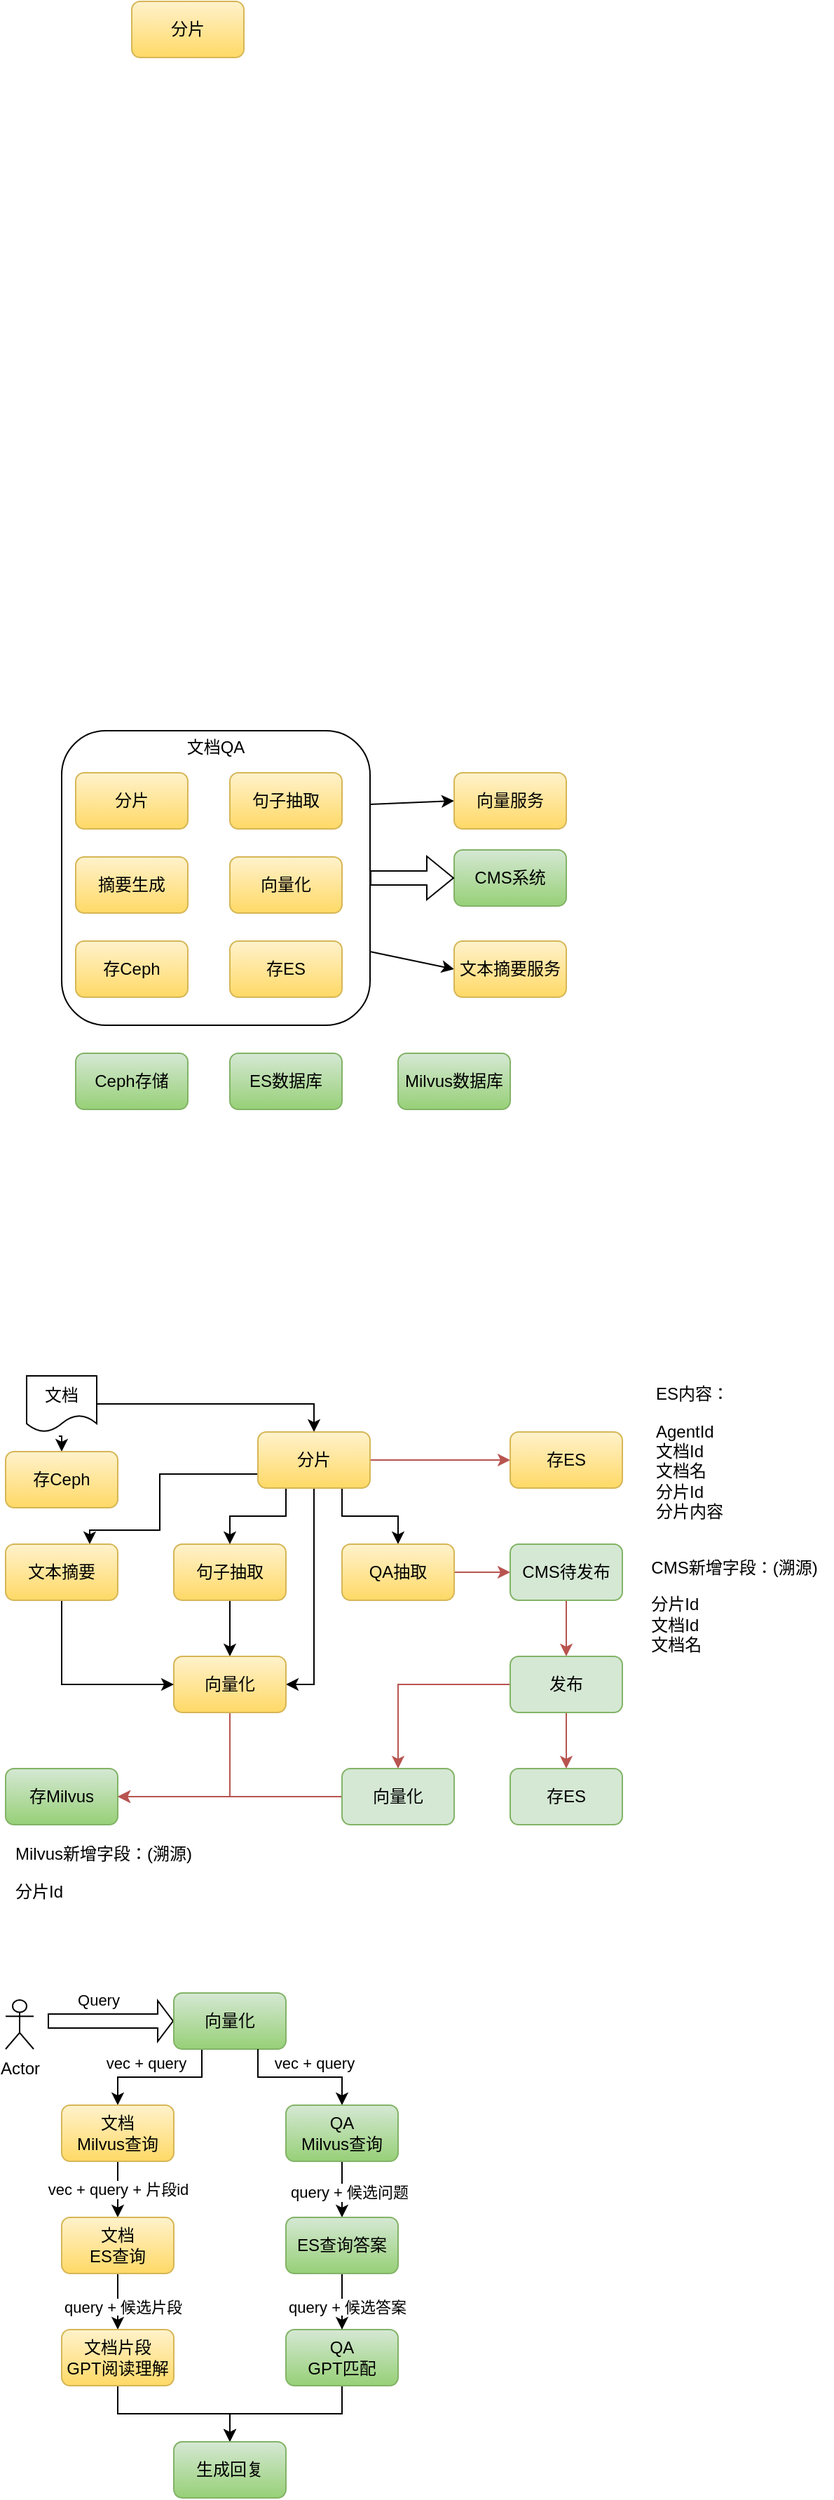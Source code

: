 <mxfile version="21.6.5" type="github">
  <diagram name="第 1 页" id="VAXkkfN3yXfzUiDOJ94b">
    <mxGraphModel dx="1434" dy="1927" grid="1" gridSize="10" guides="1" tooltips="1" connect="1" arrows="1" fold="1" page="1" pageScale="1" pageWidth="827" pageHeight="1169" math="0" shadow="0">
      <root>
        <mxCell id="0" />
        <mxCell id="1" parent="0" />
        <mxCell id="JsQhKpP70sVBwvGAXee8-13" style="rounded=0;orthogonalLoop=1;jettySize=auto;html=1;exitX=1;exitY=0.25;exitDx=0;exitDy=0;entryX=0;entryY=0.5;entryDx=0;entryDy=0;" edge="1" parent="1" source="JsQhKpP70sVBwvGAXee8-1" target="JsQhKpP70sVBwvGAXee8-6">
          <mxGeometry relative="1" as="geometry" />
        </mxCell>
        <mxCell id="JsQhKpP70sVBwvGAXee8-14" style="rounded=0;orthogonalLoop=1;jettySize=auto;html=1;exitX=1;exitY=0.75;exitDx=0;exitDy=0;entryX=0;entryY=0.5;entryDx=0;entryDy=0;" edge="1" parent="1" source="JsQhKpP70sVBwvGAXee8-1" target="JsQhKpP70sVBwvGAXee8-7">
          <mxGeometry relative="1" as="geometry" />
        </mxCell>
        <mxCell id="JsQhKpP70sVBwvGAXee8-1" value="&lt;div data-docx-has-block-data=&quot;false&quot; data-page-id=&quot;IavKd3UYRoMr8fxOqR1cjn0Enic&quot;&gt;&lt;div class=&quot;old-record-id-GwW4dI3B1oziIux4xi4cpaWLn6g&quot; style=&quot;&quot;&gt;文档QA&lt;/div&gt;&lt;div class=&quot;old-record-id-GwW4dI3B1oziIux4xi4cpaWLn6g&quot; style=&quot;&quot;&gt;&lt;br&gt;&lt;/div&gt;&lt;div class=&quot;old-record-id-GwW4dI3B1oziIux4xi4cpaWLn6g&quot; style=&quot;&quot;&gt;&lt;br&gt;&lt;/div&gt;&lt;div class=&quot;old-record-id-GwW4dI3B1oziIux4xi4cpaWLn6g&quot; style=&quot;&quot;&gt;&lt;br&gt;&lt;/div&gt;&lt;div class=&quot;old-record-id-GwW4dI3B1oziIux4xi4cpaWLn6g&quot; style=&quot;&quot;&gt;&lt;br&gt;&lt;/div&gt;&lt;div class=&quot;old-record-id-GwW4dI3B1oziIux4xi4cpaWLn6g&quot; style=&quot;&quot;&gt;&lt;br&gt;&lt;/div&gt;&lt;div class=&quot;old-record-id-GwW4dI3B1oziIux4xi4cpaWLn6g&quot; style=&quot;&quot;&gt;&lt;br&gt;&lt;/div&gt;&lt;div class=&quot;old-record-id-GwW4dI3B1oziIux4xi4cpaWLn6g&quot; style=&quot;&quot;&gt;&lt;br&gt;&lt;/div&gt;&lt;div class=&quot;old-record-id-GwW4dI3B1oziIux4xi4cpaWLn6g&quot; style=&quot;&quot;&gt;&lt;br&gt;&lt;/div&gt;&lt;div class=&quot;old-record-id-GwW4dI3B1oziIux4xi4cpaWLn6g&quot; style=&quot;&quot;&gt;&lt;br&gt;&lt;/div&gt;&lt;div class=&quot;old-record-id-GwW4dI3B1oziIux4xi4cpaWLn6g&quot; style=&quot;&quot;&gt;&lt;br&gt;&lt;/div&gt;&lt;div class=&quot;old-record-id-GwW4dI3B1oziIux4xi4cpaWLn6g&quot; style=&quot;&quot;&gt;&lt;br&gt;&lt;/div&gt;&lt;div class=&quot;old-record-id-GwW4dI3B1oziIux4xi4cpaWLn6g&quot; style=&quot;&quot;&gt;&lt;br&gt;&lt;/div&gt;&lt;div class=&quot;old-record-id-GwW4dI3B1oziIux4xi4cpaWLn6g&quot; style=&quot;&quot;&gt;&lt;br&gt;&lt;/div&gt;&lt;/div&gt;" style="rounded=1;whiteSpace=wrap;html=1;fillColor=none;" vertex="1" parent="1">
          <mxGeometry x="80" y="130" width="220" height="210" as="geometry" />
        </mxCell>
        <mxCell id="MwvR7IS0rDGGBposnLcL-12" style="edgeStyle=orthogonalEdgeStyle;rounded=0;orthogonalLoop=1;jettySize=auto;html=1;exitX=0.5;exitY=1;exitDx=0;exitDy=0;entryX=0.5;entryY=0;entryDx=0;entryDy=0;" parent="1" source="MwvR7IS0rDGGBposnLcL-1" target="MwvR7IS0rDGGBposnLcL-11" edge="1">
          <mxGeometry relative="1" as="geometry" />
        </mxCell>
        <mxCell id="MwvR7IS0rDGGBposnLcL-1" value="句子抽取" style="rounded=1;whiteSpace=wrap;html=1;fillColor=#fff2cc;gradientColor=#ffd966;strokeColor=#d6b656;" parent="1" vertex="1">
          <mxGeometry x="160" y="710" width="80" height="40" as="geometry" />
        </mxCell>
        <mxCell id="MwvR7IS0rDGGBposnLcL-16" style="edgeStyle=orthogonalEdgeStyle;rounded=0;orthogonalLoop=1;jettySize=auto;html=1;exitX=0.46;exitY=1.075;exitDx=0;exitDy=0;entryX=0.5;entryY=0;entryDx=0;entryDy=0;exitPerimeter=0;" parent="1" source="MwvR7IS0rDGGBposnLcL-2" target="MwvR7IS0rDGGBposnLcL-14" edge="1">
          <mxGeometry relative="1" as="geometry">
            <Array as="points">
              <mxPoint x="80" y="633" />
            </Array>
          </mxGeometry>
        </mxCell>
        <mxCell id="MwvR7IS0rDGGBposnLcL-17" style="edgeStyle=orthogonalEdgeStyle;rounded=0;orthogonalLoop=1;jettySize=auto;html=1;exitX=1;exitY=0.5;exitDx=0;exitDy=0;entryX=0.5;entryY=0;entryDx=0;entryDy=0;" parent="1" source="MwvR7IS0rDGGBposnLcL-2" target="MwvR7IS0rDGGBposnLcL-7" edge="1">
          <mxGeometry relative="1" as="geometry" />
        </mxCell>
        <mxCell id="MwvR7IS0rDGGBposnLcL-2" value="文档" style="shape=document;whiteSpace=wrap;html=1;boundedLbl=1;" parent="1" vertex="1">
          <mxGeometry x="55" y="590" width="50" height="40" as="geometry" />
        </mxCell>
        <mxCell id="MwvR7IS0rDGGBposnLcL-9" style="edgeStyle=orthogonalEdgeStyle;rounded=0;orthogonalLoop=1;jettySize=auto;html=1;exitX=0.25;exitY=1;exitDx=0;exitDy=0;entryX=0.5;entryY=0;entryDx=0;entryDy=0;" parent="1" source="MwvR7IS0rDGGBposnLcL-7" target="MwvR7IS0rDGGBposnLcL-1" edge="1">
          <mxGeometry relative="1" as="geometry" />
        </mxCell>
        <mxCell id="MwvR7IS0rDGGBposnLcL-10" style="edgeStyle=orthogonalEdgeStyle;rounded=0;orthogonalLoop=1;jettySize=auto;html=1;exitX=0.75;exitY=1;exitDx=0;exitDy=0;" parent="1" source="MwvR7IS0rDGGBposnLcL-7" target="MwvR7IS0rDGGBposnLcL-8" edge="1">
          <mxGeometry relative="1" as="geometry" />
        </mxCell>
        <mxCell id="MwvR7IS0rDGGBposnLcL-19" style="edgeStyle=orthogonalEdgeStyle;rounded=0;orthogonalLoop=1;jettySize=auto;html=1;exitX=1;exitY=0.5;exitDx=0;exitDy=0;entryX=0;entryY=0.5;entryDx=0;entryDy=0;fillColor=#f8cecc;gradientColor=#ea6b66;strokeColor=#b85450;" parent="1" source="MwvR7IS0rDGGBposnLcL-7" target="MwvR7IS0rDGGBposnLcL-18" edge="1">
          <mxGeometry relative="1" as="geometry" />
        </mxCell>
        <mxCell id="0MtGEua7XknT2rirbN3q-13" style="edgeStyle=orthogonalEdgeStyle;rounded=0;orthogonalLoop=1;jettySize=auto;html=1;exitX=0.5;exitY=1;exitDx=0;exitDy=0;entryX=1;entryY=0.5;entryDx=0;entryDy=0;" parent="1" source="MwvR7IS0rDGGBposnLcL-7" target="MwvR7IS0rDGGBposnLcL-11" edge="1">
          <mxGeometry relative="1" as="geometry" />
        </mxCell>
        <mxCell id="JsQhKpP70sVBwvGAXee8-9" style="edgeStyle=orthogonalEdgeStyle;rounded=0;orthogonalLoop=1;jettySize=auto;html=1;exitX=0;exitY=0.75;exitDx=0;exitDy=0;entryX=0.75;entryY=0;entryDx=0;entryDy=0;" edge="1" parent="1" source="MwvR7IS0rDGGBposnLcL-7" target="JsQhKpP70sVBwvGAXee8-8">
          <mxGeometry relative="1" as="geometry">
            <Array as="points">
              <mxPoint x="150" y="660" />
              <mxPoint x="150" y="700" />
              <mxPoint x="100" y="700" />
            </Array>
          </mxGeometry>
        </mxCell>
        <mxCell id="MwvR7IS0rDGGBposnLcL-7" value="分片" style="rounded=1;whiteSpace=wrap;html=1;fillColor=#fff2cc;gradientColor=#ffd966;strokeColor=#d6b656;" parent="1" vertex="1">
          <mxGeometry x="220" y="630" width="80" height="40" as="geometry" />
        </mxCell>
        <mxCell id="MwvR7IS0rDGGBposnLcL-13" style="edgeStyle=orthogonalEdgeStyle;rounded=0;orthogonalLoop=1;jettySize=auto;html=1;exitX=0.5;exitY=1;exitDx=0;exitDy=0;entryX=0.5;entryY=0;entryDx=0;entryDy=0;fillColor=#f8cecc;gradientColor=#ea6b66;strokeColor=#b85450;" parent="1" source="0MtGEua7XknT2rirbN3q-4" target="0MtGEua7XknT2rirbN3q-1" edge="1">
          <mxGeometry relative="1" as="geometry" />
        </mxCell>
        <mxCell id="0MtGEua7XknT2rirbN3q-5" style="edgeStyle=orthogonalEdgeStyle;rounded=0;orthogonalLoop=1;jettySize=auto;html=1;exitX=1;exitY=0.5;exitDx=0;exitDy=0;entryX=0;entryY=0.5;entryDx=0;entryDy=0;fillColor=#f8cecc;gradientColor=#ea6b66;strokeColor=#b85450;" parent="1" source="MwvR7IS0rDGGBposnLcL-8" target="0MtGEua7XknT2rirbN3q-4" edge="1">
          <mxGeometry relative="1" as="geometry" />
        </mxCell>
        <mxCell id="MwvR7IS0rDGGBposnLcL-8" value="QA抽取" style="rounded=1;whiteSpace=wrap;html=1;fillColor=#fff2cc;gradientColor=#ffd966;strokeColor=#d6b656;" parent="1" vertex="1">
          <mxGeometry x="280" y="710" width="80" height="40" as="geometry" />
        </mxCell>
        <mxCell id="0MtGEua7XknT2rirbN3q-3" style="edgeStyle=orthogonalEdgeStyle;rounded=0;orthogonalLoop=1;jettySize=auto;html=1;exitX=0.5;exitY=1;exitDx=0;exitDy=0;entryX=1;entryY=0.5;entryDx=0;entryDy=0;fillColor=#f8cecc;gradientColor=#ea6b66;strokeColor=#b85450;" parent="1" source="MwvR7IS0rDGGBposnLcL-11" target="0MtGEua7XknT2rirbN3q-2" edge="1">
          <mxGeometry relative="1" as="geometry" />
        </mxCell>
        <mxCell id="MwvR7IS0rDGGBposnLcL-11" value="向量化" style="rounded=1;whiteSpace=wrap;html=1;fillColor=#fff2cc;gradientColor=#ffd966;strokeColor=#d6b656;" parent="1" vertex="1">
          <mxGeometry x="160" y="790" width="80" height="40" as="geometry" />
        </mxCell>
        <mxCell id="MwvR7IS0rDGGBposnLcL-14" value="存Ceph" style="rounded=1;whiteSpace=wrap;html=1;fillColor=#fff2cc;gradientColor=#ffd966;strokeColor=#d6b656;" parent="1" vertex="1">
          <mxGeometry x="40" y="644" width="80" height="40" as="geometry" />
        </mxCell>
        <mxCell id="MwvR7IS0rDGGBposnLcL-18" value="存ES" style="rounded=1;whiteSpace=wrap;html=1;fillColor=#fff2cc;gradientColor=#ffd966;strokeColor=#d6b656;" parent="1" vertex="1">
          <mxGeometry x="400" y="630" width="80" height="40" as="geometry" />
        </mxCell>
        <mxCell id="MwvR7IS0rDGGBposnLcL-22" value="ES内容：&lt;br&gt;&lt;p style=&quot;border-color: var(--border-color); text-align: left;&quot;&gt;AgentId&lt;br&gt;文档Id&lt;br style=&quot;border-color: var(--border-color); text-align: center;&quot;&gt;文档名&lt;br style=&quot;border-color: var(--border-color);&quot;&gt;分片Id&lt;br style=&quot;border-color: var(--border-color);&quot;&gt;分片内容&lt;/p&gt;&lt;p style=&quot;border-color: var(--border-color); text-align: left;&quot;&gt;&lt;span style=&quot;border-color: var(--border-color); text-align: center;&quot;&gt;&lt;br style=&quot;border-color: var(--border-color);&quot;&gt;&lt;/span&gt;&lt;/p&gt;" style="text;html=1;strokeColor=none;fillColor=none;align=center;verticalAlign=middle;whiteSpace=wrap;rounded=0;" parent="1" vertex="1">
          <mxGeometry x="500" y="649" width="60" height="30" as="geometry" />
        </mxCell>
        <mxCell id="0MtGEua7XknT2rirbN3q-7" style="edgeStyle=orthogonalEdgeStyle;rounded=0;orthogonalLoop=1;jettySize=auto;html=1;exitX=0;exitY=0.5;exitDx=0;exitDy=0;entryX=0.5;entryY=0;entryDx=0;entryDy=0;fillColor=#f8cecc;gradientColor=#ea6b66;strokeColor=#b85450;" parent="1" source="0MtGEua7XknT2rirbN3q-1" target="0MtGEua7XknT2rirbN3q-6" edge="1">
          <mxGeometry relative="1" as="geometry" />
        </mxCell>
        <mxCell id="0MtGEua7XknT2rirbN3q-10" style="edgeStyle=orthogonalEdgeStyle;rounded=0;orthogonalLoop=1;jettySize=auto;html=1;exitX=0.5;exitY=1;exitDx=0;exitDy=0;entryX=0.5;entryY=0;entryDx=0;entryDy=0;fillColor=#f8cecc;gradientColor=#ea6b66;strokeColor=#b85450;" parent="1" source="0MtGEua7XknT2rirbN3q-1" target="0MtGEua7XknT2rirbN3q-9" edge="1">
          <mxGeometry relative="1" as="geometry" />
        </mxCell>
        <mxCell id="0MtGEua7XknT2rirbN3q-1" value="发布" style="rounded=1;whiteSpace=wrap;html=1;fillColor=#d5e8d4;strokeColor=#82b366;" parent="1" vertex="1">
          <mxGeometry x="400" y="790" width="80" height="40" as="geometry" />
        </mxCell>
        <mxCell id="0MtGEua7XknT2rirbN3q-2" value="存Milvus" style="rounded=1;whiteSpace=wrap;html=1;fillColor=#d5e8d4;gradientColor=#97d077;strokeColor=#82b366;" parent="1" vertex="1">
          <mxGeometry x="40" y="870" width="80" height="40" as="geometry" />
        </mxCell>
        <mxCell id="0MtGEua7XknT2rirbN3q-4" value="CMS待发布" style="rounded=1;whiteSpace=wrap;html=1;fillColor=#d5e8d4;strokeColor=#82b366;" parent="1" vertex="1">
          <mxGeometry x="400" y="710" width="80" height="40" as="geometry" />
        </mxCell>
        <mxCell id="0MtGEua7XknT2rirbN3q-8" style="edgeStyle=orthogonalEdgeStyle;rounded=0;orthogonalLoop=1;jettySize=auto;html=1;exitX=0;exitY=0.5;exitDx=0;exitDy=0;fillColor=#f8cecc;gradientColor=#ea6b66;strokeColor=#b85450;" parent="1" source="0MtGEua7XknT2rirbN3q-6" target="0MtGEua7XknT2rirbN3q-2" edge="1">
          <mxGeometry relative="1" as="geometry" />
        </mxCell>
        <mxCell id="0MtGEua7XknT2rirbN3q-6" value="向量化" style="rounded=1;whiteSpace=wrap;html=1;fillColor=#d5e8d4;strokeColor=#82b366;" parent="1" vertex="1">
          <mxGeometry x="280" y="870" width="80" height="40" as="geometry" />
        </mxCell>
        <mxCell id="0MtGEua7XknT2rirbN3q-9" value="存ES" style="rounded=1;whiteSpace=wrap;html=1;fillColor=#d5e8d4;strokeColor=#82b366;" parent="1" vertex="1">
          <mxGeometry x="400" y="870" width="80" height="40" as="geometry" />
        </mxCell>
        <mxCell id="0MtGEua7XknT2rirbN3q-11" value="CMS新增字段：(溯源)&lt;br&gt;&lt;p style=&quot;border-color: var(--border-color); text-align: left;&quot;&gt;分片Id&lt;br style=&quot;border-color: var(--border-color);&quot;&gt;文档Id&lt;br style=&quot;border-color: var(--border-color); text-align: center;&quot;&gt;文档名&lt;br style=&quot;border-color: var(--border-color);&quot;&gt;&lt;/p&gt;" style="text;html=1;strokeColor=none;fillColor=none;align=center;verticalAlign=middle;whiteSpace=wrap;rounded=0;" parent="1" vertex="1">
          <mxGeometry x="490" y="710" width="140" height="100" as="geometry" />
        </mxCell>
        <mxCell id="0MtGEua7XknT2rirbN3q-12" value="Milvus新增字段：(溯源)&lt;br&gt;&lt;p style=&quot;border-color: var(--border-color); text-align: left;&quot;&gt;分片Id&lt;br style=&quot;border-color: var(--border-color);&quot;&gt;&lt;/p&gt;" style="text;html=1;strokeColor=none;fillColor=none;align=center;verticalAlign=middle;whiteSpace=wrap;rounded=0;" parent="1" vertex="1">
          <mxGeometry x="40" y="900" width="140" height="100" as="geometry" />
        </mxCell>
        <mxCell id="0MtGEua7XknT2rirbN3q-14" value="Actor" style="shape=umlActor;verticalLabelPosition=bottom;verticalAlign=top;html=1;outlineConnect=0;" parent="1" vertex="1">
          <mxGeometry x="40" y="1035" width="20" height="35" as="geometry" />
        </mxCell>
        <mxCell id="0MtGEua7XknT2rirbN3q-15" value="" style="shape=flexArrow;endArrow=classic;html=1;rounded=0;endWidth=18;endSize=3.33;entryX=0;entryY=0.5;entryDx=0;entryDy=0;" parent="1" target="0MtGEua7XknT2rirbN3q-17" edge="1">
          <mxGeometry width="50" height="50" relative="1" as="geometry">
            <mxPoint x="70" y="1050" as="sourcePoint" />
            <mxPoint x="120" y="1050" as="targetPoint" />
          </mxGeometry>
        </mxCell>
        <mxCell id="0MtGEua7XknT2rirbN3q-16" value="Query" style="edgeLabel;html=1;align=center;verticalAlign=middle;resizable=0;points=[];" parent="0MtGEua7XknT2rirbN3q-15" vertex="1" connectable="0">
          <mxGeometry x="-0.2" y="-2" relative="1" as="geometry">
            <mxPoint y="-17" as="offset" />
          </mxGeometry>
        </mxCell>
        <mxCell id="0MtGEua7XknT2rirbN3q-24" style="edgeStyle=orthogonalEdgeStyle;rounded=0;orthogonalLoop=1;jettySize=auto;html=1;exitX=0.25;exitY=1;exitDx=0;exitDy=0;entryX=0.5;entryY=0;entryDx=0;entryDy=0;" parent="1" source="0MtGEua7XknT2rirbN3q-17" target="0MtGEua7XknT2rirbN3q-20" edge="1">
          <mxGeometry relative="1" as="geometry" />
        </mxCell>
        <mxCell id="0MtGEua7XknT2rirbN3q-31" value="vec + query" style="edgeLabel;html=1;align=center;verticalAlign=middle;resizable=0;points=[];" parent="0MtGEua7XknT2rirbN3q-24" vertex="1" connectable="0">
          <mxGeometry y="1" relative="1" as="geometry">
            <mxPoint x="-10" y="-11" as="offset" />
          </mxGeometry>
        </mxCell>
        <mxCell id="0MtGEua7XknT2rirbN3q-17" value="向量化" style="rounded=1;whiteSpace=wrap;html=1;fillColor=#d5e8d4;gradientColor=#97d077;strokeColor=#82b366;" parent="1" vertex="1">
          <mxGeometry x="160" y="1030" width="80" height="40" as="geometry" />
        </mxCell>
        <mxCell id="0MtGEua7XknT2rirbN3q-23" style="edgeStyle=orthogonalEdgeStyle;rounded=0;orthogonalLoop=1;jettySize=auto;html=1;exitX=0.75;exitY=1;exitDx=0;exitDy=0;entryX=0.5;entryY=0;entryDx=0;entryDy=0;" parent="1" source="0MtGEua7XknT2rirbN3q-17" target="0MtGEua7XknT2rirbN3q-21" edge="1">
          <mxGeometry relative="1" as="geometry">
            <mxPoint x="340" y="1070" as="sourcePoint" />
          </mxGeometry>
        </mxCell>
        <mxCell id="0MtGEua7XknT2rirbN3q-26" style="edgeStyle=orthogonalEdgeStyle;rounded=0;orthogonalLoop=1;jettySize=auto;html=1;exitX=0.5;exitY=1;exitDx=0;exitDy=0;entryX=0.5;entryY=0;entryDx=0;entryDy=0;" parent="1" source="0MtGEua7XknT2rirbN3q-20" target="0MtGEua7XknT2rirbN3q-25" edge="1">
          <mxGeometry relative="1" as="geometry" />
        </mxCell>
        <mxCell id="0MtGEua7XknT2rirbN3q-20" value="文档&lt;br&gt;Milvus查询" style="rounded=1;whiteSpace=wrap;html=1;fillColor=#fff2cc;gradientColor=#ffd966;strokeColor=#d6b656;" parent="1" vertex="1">
          <mxGeometry x="80" y="1110" width="80" height="40" as="geometry" />
        </mxCell>
        <mxCell id="0MtGEua7XknT2rirbN3q-28" style="edgeStyle=orthogonalEdgeStyle;rounded=0;orthogonalLoop=1;jettySize=auto;html=1;exitX=0.5;exitY=1;exitDx=0;exitDy=0;entryX=0.5;entryY=0;entryDx=0;entryDy=0;" parent="1" source="0MtGEua7XknT2rirbN3q-21" target="0MtGEua7XknT2rirbN3q-41" edge="1">
          <mxGeometry relative="1" as="geometry" />
        </mxCell>
        <mxCell id="0MtGEua7XknT2rirbN3q-21" value="QA&lt;br&gt;Milvus查询" style="rounded=1;whiteSpace=wrap;html=1;fillColor=#d5e8d4;gradientColor=#97d077;strokeColor=#82b366;" parent="1" vertex="1">
          <mxGeometry x="240" y="1110" width="80" height="40" as="geometry" />
        </mxCell>
        <mxCell id="0MtGEua7XknT2rirbN3q-30" style="edgeStyle=orthogonalEdgeStyle;rounded=0;orthogonalLoop=1;jettySize=auto;html=1;exitX=0.5;exitY=1;exitDx=0;exitDy=0;entryX=0.5;entryY=0;entryDx=0;entryDy=0;" parent="1" source="0MtGEua7XknT2rirbN3q-25" target="0MtGEua7XknT2rirbN3q-29" edge="1">
          <mxGeometry relative="1" as="geometry" />
        </mxCell>
        <mxCell id="0MtGEua7XknT2rirbN3q-25" value="文档&lt;br&gt;ES查询" style="rounded=1;whiteSpace=wrap;html=1;fillColor=#fff2cc;gradientColor=#ffd966;strokeColor=#d6b656;" parent="1" vertex="1">
          <mxGeometry x="80" y="1190" width="80" height="40" as="geometry" />
        </mxCell>
        <mxCell id="0MtGEua7XknT2rirbN3q-40" style="edgeStyle=orthogonalEdgeStyle;rounded=0;orthogonalLoop=1;jettySize=auto;html=1;exitX=0.5;exitY=1;exitDx=0;exitDy=0;entryX=0.5;entryY=0;entryDx=0;entryDy=0;" parent="1" source="0MtGEua7XknT2rirbN3q-27" target="0MtGEua7XknT2rirbN3q-38" edge="1">
          <mxGeometry relative="1" as="geometry" />
        </mxCell>
        <mxCell id="0MtGEua7XknT2rirbN3q-27" value="QA&lt;br&gt;GPT匹配" style="rounded=1;whiteSpace=wrap;html=1;fillColor=#d5e8d4;gradientColor=#97d077;strokeColor=#82b366;" parent="1" vertex="1">
          <mxGeometry x="240" y="1270" width="80" height="40" as="geometry" />
        </mxCell>
        <mxCell id="0MtGEua7XknT2rirbN3q-39" style="edgeStyle=orthogonalEdgeStyle;rounded=0;orthogonalLoop=1;jettySize=auto;html=1;exitX=0.5;exitY=1;exitDx=0;exitDy=0;entryX=0.5;entryY=0;entryDx=0;entryDy=0;" parent="1" source="0MtGEua7XknT2rirbN3q-29" target="0MtGEua7XknT2rirbN3q-38" edge="1">
          <mxGeometry relative="1" as="geometry" />
        </mxCell>
        <mxCell id="0MtGEua7XknT2rirbN3q-29" value="文档片段&lt;br&gt;GPT阅读理解" style="rounded=1;whiteSpace=wrap;html=1;fillColor=#fff2cc;gradientColor=#ffd966;strokeColor=#d6b656;" parent="1" vertex="1">
          <mxGeometry x="80" y="1270" width="80" height="40" as="geometry" />
        </mxCell>
        <mxCell id="0MtGEua7XknT2rirbN3q-33" value="vec + query" style="edgeLabel;html=1;align=center;verticalAlign=middle;resizable=0;points=[];" parent="1" vertex="1" connectable="0">
          <mxGeometry x="260" y="1080" as="geometry" />
        </mxCell>
        <mxCell id="0MtGEua7XknT2rirbN3q-35" value="vec + query +&amp;nbsp;片段id" style="edgeLabel;html=1;align=center;verticalAlign=middle;resizable=0;points=[];" parent="1" vertex="1" connectable="0">
          <mxGeometry x="120" y="1170" as="geometry" />
        </mxCell>
        <mxCell id="0MtGEua7XknT2rirbN3q-36" value="&lt;span style=&quot;color: rgb(0, 0, 0); font-family: Helvetica; font-size: 11px; font-style: normal; font-variant-ligatures: normal; font-variant-caps: normal; font-weight: 400; letter-spacing: normal; orphans: 2; text-align: center; text-indent: 0px; text-transform: none; widows: 2; word-spacing: 0px; -webkit-text-stroke-width: 0px; background-color: rgb(255, 255, 255); text-decoration-thickness: initial; text-decoration-style: initial; text-decoration-color: initial; float: none; display: inline !important;&quot;&gt;query +&amp;nbsp;候选片段&lt;/span&gt;" style="text;whiteSpace=wrap;html=1;" parent="1" vertex="1">
          <mxGeometry x="80" y="1240" width="100" height="40" as="geometry" />
        </mxCell>
        <mxCell id="0MtGEua7XknT2rirbN3q-37" value="query +&amp;nbsp;候选问题" style="edgeLabel;html=1;align=center;verticalAlign=middle;resizable=0;points=[];" parent="1" vertex="1" connectable="0">
          <mxGeometry x="290" y="1170" as="geometry">
            <mxPoint x="-5" y="2" as="offset" />
          </mxGeometry>
        </mxCell>
        <mxCell id="0MtGEua7XknT2rirbN3q-38" value="生成回复" style="rounded=1;whiteSpace=wrap;html=1;fillColor=#d5e8d4;gradientColor=#97d077;strokeColor=#82b366;" parent="1" vertex="1">
          <mxGeometry x="160" y="1350" width="80" height="40" as="geometry" />
        </mxCell>
        <mxCell id="0MtGEua7XknT2rirbN3q-42" style="edgeStyle=orthogonalEdgeStyle;rounded=0;orthogonalLoop=1;jettySize=auto;html=1;exitX=0.5;exitY=1;exitDx=0;exitDy=0;entryX=0.5;entryY=0;entryDx=0;entryDy=0;" parent="1" source="0MtGEua7XknT2rirbN3q-41" target="0MtGEua7XknT2rirbN3q-27" edge="1">
          <mxGeometry relative="1" as="geometry" />
        </mxCell>
        <mxCell id="0MtGEua7XknT2rirbN3q-41" value="ES查询答案" style="rounded=1;whiteSpace=wrap;html=1;fillColor=#d5e8d4;gradientColor=#97d077;strokeColor=#82b366;" parent="1" vertex="1">
          <mxGeometry x="240" y="1190" width="80" height="40" as="geometry" />
        </mxCell>
        <mxCell id="0MtGEua7XknT2rirbN3q-43" value="&lt;span style=&quot;color: rgb(0, 0, 0); font-family: Helvetica; font-size: 11px; font-style: normal; font-variant-ligatures: normal; font-variant-caps: normal; font-weight: 400; letter-spacing: normal; orphans: 2; text-align: center; text-indent: 0px; text-transform: none; widows: 2; word-spacing: 0px; -webkit-text-stroke-width: 0px; background-color: rgb(255, 255, 255); text-decoration-thickness: initial; text-decoration-style: initial; text-decoration-color: initial; float: none; display: inline !important;&quot;&gt;query +&amp;nbsp;候选答案&lt;/span&gt;" style="text;whiteSpace=wrap;html=1;" parent="1" vertex="1">
          <mxGeometry x="240" y="1240" width="100" height="40" as="geometry" />
        </mxCell>
        <mxCell id="JsQhKpP70sVBwvGAXee8-3" value="分片" style="rounded=1;whiteSpace=wrap;html=1;fillColor=#fff2cc;gradientColor=#ffd966;strokeColor=#d6b656;" vertex="1" parent="1">
          <mxGeometry x="90" y="160" width="80" height="40" as="geometry" />
        </mxCell>
        <mxCell id="JsQhKpP70sVBwvGAXee8-4" value="分片" style="rounded=1;whiteSpace=wrap;html=1;fillColor=#fff2cc;gradientColor=#ffd966;strokeColor=#d6b656;" vertex="1" parent="1">
          <mxGeometry x="130" y="-390" width="80" height="40" as="geometry" />
        </mxCell>
        <mxCell id="JsQhKpP70sVBwvGAXee8-5" value="句子抽取" style="rounded=1;whiteSpace=wrap;html=1;fillColor=#fff2cc;gradientColor=#ffd966;strokeColor=#d6b656;" vertex="1" parent="1">
          <mxGeometry x="200" y="160" width="80" height="40" as="geometry" />
        </mxCell>
        <mxCell id="JsQhKpP70sVBwvGAXee8-6" value="向量服务" style="rounded=1;whiteSpace=wrap;html=1;fillColor=#fff2cc;gradientColor=#ffd966;strokeColor=#d6b656;" vertex="1" parent="1">
          <mxGeometry x="360" y="160" width="80" height="40" as="geometry" />
        </mxCell>
        <mxCell id="JsQhKpP70sVBwvGAXee8-7" value="文本摘要服务" style="rounded=1;whiteSpace=wrap;html=1;fillColor=#fff2cc;gradientColor=#ffd966;strokeColor=#d6b656;" vertex="1" parent="1">
          <mxGeometry x="360" y="280" width="80" height="40" as="geometry" />
        </mxCell>
        <mxCell id="JsQhKpP70sVBwvGAXee8-10" style="edgeStyle=orthogonalEdgeStyle;rounded=0;orthogonalLoop=1;jettySize=auto;html=1;exitX=0.5;exitY=1;exitDx=0;exitDy=0;entryX=0;entryY=0.5;entryDx=0;entryDy=0;" edge="1" parent="1" source="JsQhKpP70sVBwvGAXee8-8" target="MwvR7IS0rDGGBposnLcL-11">
          <mxGeometry relative="1" as="geometry" />
        </mxCell>
        <mxCell id="JsQhKpP70sVBwvGAXee8-8" value="文本摘要" style="rounded=1;whiteSpace=wrap;html=1;fillColor=#fff2cc;gradientColor=#ffd966;strokeColor=#d6b656;" vertex="1" parent="1">
          <mxGeometry x="40" y="710" width="80" height="40" as="geometry" />
        </mxCell>
        <mxCell id="JsQhKpP70sVBwvGAXee8-11" value="摘要生成" style="rounded=1;whiteSpace=wrap;html=1;fillColor=#fff2cc;gradientColor=#ffd966;strokeColor=#d6b656;" vertex="1" parent="1">
          <mxGeometry x="90" y="220" width="80" height="40" as="geometry" />
        </mxCell>
        <mxCell id="JsQhKpP70sVBwvGAXee8-12" value="向量化" style="rounded=1;whiteSpace=wrap;html=1;fillColor=#fff2cc;gradientColor=#ffd966;strokeColor=#d6b656;" vertex="1" parent="1">
          <mxGeometry x="200" y="220" width="80" height="40" as="geometry" />
        </mxCell>
        <mxCell id="JsQhKpP70sVBwvGAXee8-15" value="存Ceph" style="rounded=1;whiteSpace=wrap;html=1;fillColor=#fff2cc;gradientColor=#ffd966;strokeColor=#d6b656;" vertex="1" parent="1">
          <mxGeometry x="90" y="280" width="80" height="40" as="geometry" />
        </mxCell>
        <mxCell id="JsQhKpP70sVBwvGAXee8-16" value="存ES" style="rounded=1;whiteSpace=wrap;html=1;fillColor=#fff2cc;gradientColor=#ffd966;strokeColor=#d6b656;" vertex="1" parent="1">
          <mxGeometry x="200" y="280" width="80" height="40" as="geometry" />
        </mxCell>
        <mxCell id="JsQhKpP70sVBwvGAXee8-17" value="Ceph存储" style="rounded=1;whiteSpace=wrap;html=1;fillColor=#d5e8d4;gradientColor=#97d077;strokeColor=#82b366;" vertex="1" parent="1">
          <mxGeometry x="90" y="360" width="80" height="40" as="geometry" />
        </mxCell>
        <mxCell id="JsQhKpP70sVBwvGAXee8-18" value="ES数据库" style="rounded=1;whiteSpace=wrap;html=1;fillColor=#d5e8d4;gradientColor=#97d077;strokeColor=#82b366;" vertex="1" parent="1">
          <mxGeometry x="200" y="360" width="80" height="40" as="geometry" />
        </mxCell>
        <mxCell id="JsQhKpP70sVBwvGAXee8-19" value="Milvus数据库" style="rounded=1;whiteSpace=wrap;html=1;fillColor=#d5e8d4;gradientColor=#97d077;strokeColor=#82b366;" vertex="1" parent="1">
          <mxGeometry x="320" y="360" width="80" height="40" as="geometry" />
        </mxCell>
        <mxCell id="JsQhKpP70sVBwvGAXee8-20" value="CMS系统" style="rounded=1;whiteSpace=wrap;html=1;fillColor=#d5e8d4;gradientColor=#97d077;strokeColor=#82b366;" vertex="1" parent="1">
          <mxGeometry x="360" y="215" width="80" height="40" as="geometry" />
        </mxCell>
        <mxCell id="JsQhKpP70sVBwvGAXee8-21" value="" style="shape=flexArrow;endArrow=classic;html=1;rounded=0;entryX=0;entryY=0.5;entryDx=0;entryDy=0;exitX=1;exitY=0.5;exitDx=0;exitDy=0;" edge="1" parent="1" source="JsQhKpP70sVBwvGAXee8-1" target="JsQhKpP70sVBwvGAXee8-20">
          <mxGeometry width="50" height="50" relative="1" as="geometry">
            <mxPoint x="300" y="250" as="sourcePoint" />
            <mxPoint x="350" y="200" as="targetPoint" />
          </mxGeometry>
        </mxCell>
      </root>
    </mxGraphModel>
  </diagram>
</mxfile>

